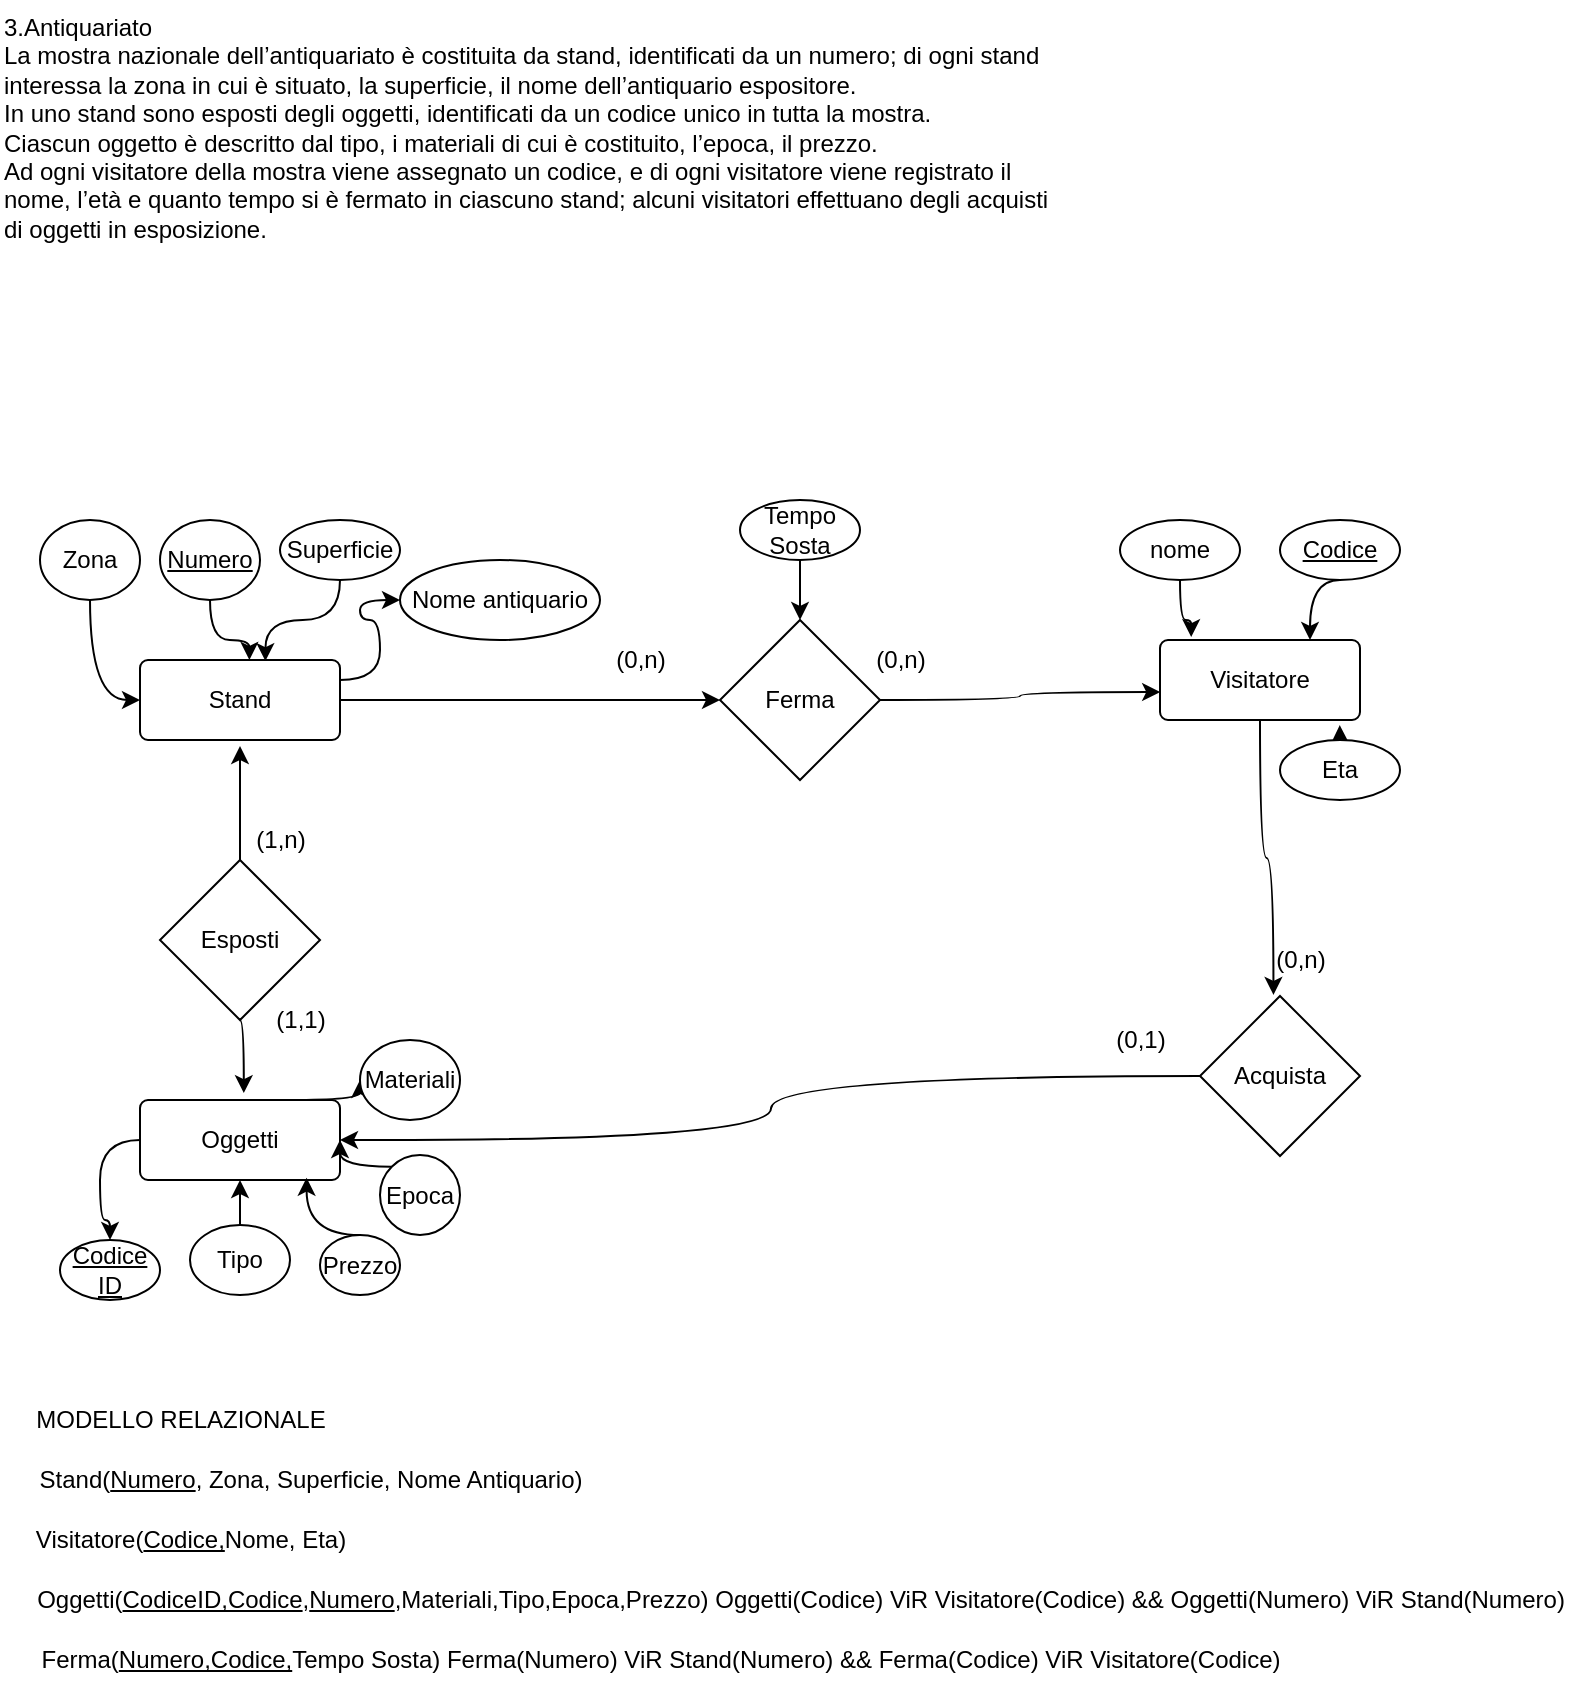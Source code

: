 <mxfile version="15.7.3" type="device"><diagram id="TS59eLHy77ISmwZwpqDM" name="Pagina-1"><mxGraphModel dx="813" dy="498" grid="1" gridSize="10" guides="1" tooltips="1" connect="1" arrows="1" fold="1" page="1" pageScale="1" pageWidth="3300" pageHeight="4681" math="0" shadow="0"><root><mxCell id="0"/><mxCell id="1" parent="0"/><mxCell id="AulLh-baGcCvZTCbpySJ-12" value="3.Antiquariato&#10;La mostra nazionale dell’antiquariato è costituita da stand, identificati da un numero; di ogni stand&#10;interessa la zona in cui è situato, la superficie, il nome dell’antiquario espositore.&#10;In uno stand sono esposti degli oggetti, identificati da un codice unico in tutta la mostra.&#10;Ciascun oggetto è descritto dal tipo, i materiali di cui è costituito, l’epoca, il prezzo.&#10;Ad ogni visitatore della mostra viene assegnato un codice, e di ogni visitatore viene registrato il&#10;nome, l’età e quanto tempo si è fermato in ciascuno stand; alcuni visitatori effettuano degli acquisti&#10;di oggetti in esposizione." style="text;whiteSpace=wrap;html=1;fontSize=12;" vertex="1" parent="1"><mxGeometry width="550" height="140" as="geometry"/></mxCell><mxCell id="AulLh-baGcCvZTCbpySJ-25" style="edgeStyle=orthogonalEdgeStyle;curved=1;rounded=0;orthogonalLoop=1;jettySize=auto;html=1;exitX=1;exitY=0.25;exitDx=0;exitDy=0;entryX=0;entryY=0.5;entryDx=0;entryDy=0;fontSize=12;" edge="1" parent="1" source="AulLh-baGcCvZTCbpySJ-13" target="AulLh-baGcCvZTCbpySJ-24"><mxGeometry relative="1" as="geometry"/></mxCell><mxCell id="AulLh-baGcCvZTCbpySJ-51" style="edgeStyle=orthogonalEdgeStyle;curved=1;rounded=0;orthogonalLoop=1;jettySize=auto;html=1;exitX=1;exitY=0.5;exitDx=0;exitDy=0;entryX=0;entryY=0.5;entryDx=0;entryDy=0;fontSize=12;" edge="1" parent="1" source="AulLh-baGcCvZTCbpySJ-13" target="AulLh-baGcCvZTCbpySJ-50"><mxGeometry relative="1" as="geometry"/></mxCell><mxCell id="AulLh-baGcCvZTCbpySJ-13" value="Stand" style="rounded=1;arcSize=10;whiteSpace=wrap;html=1;align=center;fontSize=12;" vertex="1" parent="1"><mxGeometry x="70" y="330" width="100" height="40" as="geometry"/></mxCell><mxCell id="AulLh-baGcCvZTCbpySJ-21" style="rounded=0;orthogonalLoop=1;jettySize=auto;html=1;exitX=0.5;exitY=1;exitDx=0;exitDy=0;entryX=0;entryY=0.5;entryDx=0;entryDy=0;fontSize=12;edgeStyle=orthogonalEdgeStyle;curved=1;" edge="1" parent="1" source="AulLh-baGcCvZTCbpySJ-14" target="AulLh-baGcCvZTCbpySJ-13"><mxGeometry relative="1" as="geometry"/></mxCell><mxCell id="AulLh-baGcCvZTCbpySJ-14" value="Zona" style="ellipse;whiteSpace=wrap;html=1;align=center;fontSize=12;" vertex="1" parent="1"><mxGeometry x="20" y="260" width="50" height="40" as="geometry"/></mxCell><mxCell id="AulLh-baGcCvZTCbpySJ-20" style="rounded=0;orthogonalLoop=1;jettySize=auto;html=1;entryX=0.547;entryY=0;entryDx=0;entryDy=0;entryPerimeter=0;fontSize=12;edgeStyle=orthogonalEdgeStyle;curved=1;" edge="1" parent="1" source="AulLh-baGcCvZTCbpySJ-19" target="AulLh-baGcCvZTCbpySJ-13"><mxGeometry relative="1" as="geometry"/></mxCell><mxCell id="AulLh-baGcCvZTCbpySJ-19" value="Numero" style="ellipse;whiteSpace=wrap;html=1;align=center;fontStyle=4;fontSize=12;" vertex="1" parent="1"><mxGeometry x="80" y="260" width="50" height="40" as="geometry"/></mxCell><mxCell id="AulLh-baGcCvZTCbpySJ-23" style="edgeStyle=orthogonalEdgeStyle;curved=1;rounded=0;orthogonalLoop=1;jettySize=auto;html=1;exitX=0.5;exitY=1;exitDx=0;exitDy=0;entryX=0.627;entryY=0.014;entryDx=0;entryDy=0;entryPerimeter=0;fontSize=12;" edge="1" parent="1" source="AulLh-baGcCvZTCbpySJ-22" target="AulLh-baGcCvZTCbpySJ-13"><mxGeometry relative="1" as="geometry"/></mxCell><mxCell id="AulLh-baGcCvZTCbpySJ-22" value="Superficie" style="ellipse;whiteSpace=wrap;html=1;align=center;fontSize=12;" vertex="1" parent="1"><mxGeometry x="140" y="260" width="60" height="30" as="geometry"/></mxCell><mxCell id="AulLh-baGcCvZTCbpySJ-24" value="Nome antiquario" style="ellipse;whiteSpace=wrap;html=1;align=center;fontSize=12;" vertex="1" parent="1"><mxGeometry x="200" y="280" width="100" height="40" as="geometry"/></mxCell><mxCell id="AulLh-baGcCvZTCbpySJ-32" style="edgeStyle=orthogonalEdgeStyle;curved=1;rounded=0;orthogonalLoop=1;jettySize=auto;html=1;exitX=0.5;exitY=1;exitDx=0;exitDy=0;entryX=0.519;entryY=-0.086;entryDx=0;entryDy=0;entryPerimeter=0;fontSize=12;" edge="1" parent="1" source="AulLh-baGcCvZTCbpySJ-26" target="AulLh-baGcCvZTCbpySJ-29"><mxGeometry relative="1" as="geometry"/></mxCell><mxCell id="AulLh-baGcCvZTCbpySJ-33" style="edgeStyle=orthogonalEdgeStyle;curved=1;rounded=0;orthogonalLoop=1;jettySize=auto;html=1;exitX=0.5;exitY=0;exitDx=0;exitDy=0;fontSize=12;" edge="1" parent="1" source="AulLh-baGcCvZTCbpySJ-26"><mxGeometry relative="1" as="geometry"><mxPoint x="120" y="373" as="targetPoint"/><Array as="points"><mxPoint x="120" y="373"/></Array></mxGeometry></mxCell><mxCell id="AulLh-baGcCvZTCbpySJ-26" value="Esposti" style="rhombus;whiteSpace=wrap;html=1;fontSize=12;" vertex="1" parent="1"><mxGeometry x="80" y="430" width="80" height="80" as="geometry"/></mxCell><mxCell id="AulLh-baGcCvZTCbpySJ-31" style="edgeStyle=orthogonalEdgeStyle;curved=1;rounded=0;orthogonalLoop=1;jettySize=auto;html=1;exitX=0;exitY=0.5;exitDx=0;exitDy=0;entryX=0.5;entryY=0;entryDx=0;entryDy=0;fontSize=12;" edge="1" parent="1" source="AulLh-baGcCvZTCbpySJ-29" target="AulLh-baGcCvZTCbpySJ-30"><mxGeometry relative="1" as="geometry"/></mxCell><mxCell id="AulLh-baGcCvZTCbpySJ-38" style="edgeStyle=orthogonalEdgeStyle;curved=1;rounded=0;orthogonalLoop=1;jettySize=auto;html=1;exitX=0.75;exitY=0;exitDx=0;exitDy=0;entryX=0;entryY=0.5;entryDx=0;entryDy=0;fontSize=12;" edge="1" parent="1" source="AulLh-baGcCvZTCbpySJ-29" target="AulLh-baGcCvZTCbpySJ-35"><mxGeometry relative="1" as="geometry"/></mxCell><mxCell id="AulLh-baGcCvZTCbpySJ-29" value="Oggetti" style="rounded=1;arcSize=10;whiteSpace=wrap;html=1;align=center;fontSize=12;" vertex="1" parent="1"><mxGeometry x="70" y="550" width="100" height="40" as="geometry"/></mxCell><mxCell id="AulLh-baGcCvZTCbpySJ-30" value="Codice ID" style="ellipse;whiteSpace=wrap;html=1;align=center;fontStyle=4;fontSize=12;" vertex="1" parent="1"><mxGeometry x="30" y="620" width="50" height="30" as="geometry"/></mxCell><mxCell id="AulLh-baGcCvZTCbpySJ-41" value="" style="edgeStyle=orthogonalEdgeStyle;curved=1;rounded=0;orthogonalLoop=1;jettySize=auto;html=1;fontSize=12;" edge="1" parent="1" source="AulLh-baGcCvZTCbpySJ-34" target="AulLh-baGcCvZTCbpySJ-29"><mxGeometry relative="1" as="geometry"/></mxCell><mxCell id="AulLh-baGcCvZTCbpySJ-34" value="Tipo" style="ellipse;whiteSpace=wrap;html=1;align=center;fontSize=12;" vertex="1" parent="1"><mxGeometry x="95" y="612.5" width="50" height="35" as="geometry"/></mxCell><mxCell id="AulLh-baGcCvZTCbpySJ-35" value="Materiali" style="ellipse;whiteSpace=wrap;html=1;align=center;fontSize=12;" vertex="1" parent="1"><mxGeometry x="180" y="520" width="50" height="40" as="geometry"/></mxCell><mxCell id="AulLh-baGcCvZTCbpySJ-39" style="edgeStyle=orthogonalEdgeStyle;curved=1;rounded=0;orthogonalLoop=1;jettySize=auto;html=1;exitX=0;exitY=0;exitDx=0;exitDy=0;entryX=1;entryY=0.5;entryDx=0;entryDy=0;fontSize=12;" edge="1" parent="1" source="AulLh-baGcCvZTCbpySJ-36" target="AulLh-baGcCvZTCbpySJ-29"><mxGeometry relative="1" as="geometry"/></mxCell><mxCell id="AulLh-baGcCvZTCbpySJ-36" value="Epoca" style="ellipse;whiteSpace=wrap;html=1;align=center;fontSize=12;" vertex="1" parent="1"><mxGeometry x="190" y="577.5" width="40" height="40" as="geometry"/></mxCell><mxCell id="AulLh-baGcCvZTCbpySJ-40" style="edgeStyle=orthogonalEdgeStyle;curved=1;rounded=0;orthogonalLoop=1;jettySize=auto;html=1;exitX=0.5;exitY=0;exitDx=0;exitDy=0;entryX=0.833;entryY=0.971;entryDx=0;entryDy=0;entryPerimeter=0;fontSize=12;" edge="1" parent="1" source="AulLh-baGcCvZTCbpySJ-37" target="AulLh-baGcCvZTCbpySJ-29"><mxGeometry relative="1" as="geometry"/></mxCell><mxCell id="AulLh-baGcCvZTCbpySJ-37" value="Prezzo" style="ellipse;whiteSpace=wrap;html=1;align=center;fontSize=12;" vertex="1" parent="1"><mxGeometry x="160" y="617.5" width="40" height="30" as="geometry"/></mxCell><mxCell id="AulLh-baGcCvZTCbpySJ-56" style="edgeStyle=orthogonalEdgeStyle;curved=1;rounded=0;orthogonalLoop=1;jettySize=auto;html=1;exitX=0.5;exitY=1;exitDx=0;exitDy=0;entryX=0.459;entryY=-0.007;entryDx=0;entryDy=0;entryPerimeter=0;fontSize=12;" edge="1" parent="1" source="AulLh-baGcCvZTCbpySJ-42" target="AulLh-baGcCvZTCbpySJ-55"><mxGeometry relative="1" as="geometry"/></mxCell><mxCell id="AulLh-baGcCvZTCbpySJ-42" value="Visitatore" style="rounded=1;arcSize=10;whiteSpace=wrap;html=1;align=center;fontSize=12;" vertex="1" parent="1"><mxGeometry x="580" y="320" width="100" height="40" as="geometry"/></mxCell><mxCell id="AulLh-baGcCvZTCbpySJ-45" style="edgeStyle=orthogonalEdgeStyle;curved=1;rounded=0;orthogonalLoop=1;jettySize=auto;html=1;exitX=0.5;exitY=1;exitDx=0;exitDy=0;entryX=0.75;entryY=0;entryDx=0;entryDy=0;fontSize=12;" edge="1" parent="1" source="AulLh-baGcCvZTCbpySJ-44" target="AulLh-baGcCvZTCbpySJ-42"><mxGeometry relative="1" as="geometry"/></mxCell><mxCell id="AulLh-baGcCvZTCbpySJ-44" value="Codice" style="ellipse;whiteSpace=wrap;html=1;align=center;fontStyle=4;fontSize=12;" vertex="1" parent="1"><mxGeometry x="640" y="260" width="60" height="30" as="geometry"/></mxCell><mxCell id="AulLh-baGcCvZTCbpySJ-48" style="edgeStyle=orthogonalEdgeStyle;curved=1;rounded=0;orthogonalLoop=1;jettySize=auto;html=1;entryX=0.156;entryY=-0.036;entryDx=0;entryDy=0;entryPerimeter=0;fontSize=12;" edge="1" parent="1" source="AulLh-baGcCvZTCbpySJ-46" target="AulLh-baGcCvZTCbpySJ-42"><mxGeometry relative="1" as="geometry"/></mxCell><mxCell id="AulLh-baGcCvZTCbpySJ-46" value="nome" style="ellipse;whiteSpace=wrap;html=1;align=center;fontSize=12;" vertex="1" parent="1"><mxGeometry x="560" y="260" width="60" height="30" as="geometry"/></mxCell><mxCell id="AulLh-baGcCvZTCbpySJ-49" style="edgeStyle=orthogonalEdgeStyle;curved=1;rounded=0;orthogonalLoop=1;jettySize=auto;html=1;exitX=0.5;exitY=0;exitDx=0;exitDy=0;entryX=0.899;entryY=1.064;entryDx=0;entryDy=0;entryPerimeter=0;fontSize=12;" edge="1" parent="1" source="AulLh-baGcCvZTCbpySJ-47" target="AulLh-baGcCvZTCbpySJ-42"><mxGeometry relative="1" as="geometry"/></mxCell><mxCell id="AulLh-baGcCvZTCbpySJ-47" value="Eta" style="ellipse;whiteSpace=wrap;html=1;align=center;fontSize=12;" vertex="1" parent="1"><mxGeometry x="640" y="370" width="60" height="30" as="geometry"/></mxCell><mxCell id="AulLh-baGcCvZTCbpySJ-52" style="edgeStyle=orthogonalEdgeStyle;curved=1;rounded=0;orthogonalLoop=1;jettySize=auto;html=1;exitX=1;exitY=0.5;exitDx=0;exitDy=0;entryX=0.001;entryY=0.65;entryDx=0;entryDy=0;entryPerimeter=0;fontSize=12;" edge="1" parent="1" source="AulLh-baGcCvZTCbpySJ-50" target="AulLh-baGcCvZTCbpySJ-42"><mxGeometry relative="1" as="geometry"/></mxCell><mxCell id="AulLh-baGcCvZTCbpySJ-50" value="Ferma" style="rhombus;whiteSpace=wrap;html=1;fontSize=12;" vertex="1" parent="1"><mxGeometry x="360" y="310" width="80" height="80" as="geometry"/></mxCell><mxCell id="AulLh-baGcCvZTCbpySJ-54" value="" style="edgeStyle=orthogonalEdgeStyle;curved=1;rounded=0;orthogonalLoop=1;jettySize=auto;html=1;fontSize=12;" edge="1" parent="1" source="AulLh-baGcCvZTCbpySJ-53" target="AulLh-baGcCvZTCbpySJ-50"><mxGeometry relative="1" as="geometry"/></mxCell><mxCell id="AulLh-baGcCvZTCbpySJ-53" value="Tempo &lt;br&gt;Sosta" style="ellipse;whiteSpace=wrap;html=1;align=center;fontSize=12;" vertex="1" parent="1"><mxGeometry x="370" y="250" width="60" height="30" as="geometry"/></mxCell><mxCell id="AulLh-baGcCvZTCbpySJ-57" style="edgeStyle=orthogonalEdgeStyle;curved=1;rounded=0;orthogonalLoop=1;jettySize=auto;html=1;exitX=0;exitY=0.5;exitDx=0;exitDy=0;fontSize=12;" edge="1" parent="1" source="AulLh-baGcCvZTCbpySJ-55"><mxGeometry relative="1" as="geometry"><mxPoint x="170" y="570" as="targetPoint"/></mxGeometry></mxCell><mxCell id="AulLh-baGcCvZTCbpySJ-55" value="Acquista" style="rhombus;whiteSpace=wrap;html=1;fontSize=12;" vertex="1" parent="1"><mxGeometry x="600" y="498" width="80" height="80" as="geometry"/></mxCell><mxCell id="AulLh-baGcCvZTCbpySJ-58" value="(0,n)" style="text;html=1;align=center;verticalAlign=middle;resizable=0;points=[];autosize=1;strokeColor=none;fillColor=none;fontSize=12;" vertex="1" parent="1"><mxGeometry x="300" y="320" width="40" height="20" as="geometry"/></mxCell><mxCell id="AulLh-baGcCvZTCbpySJ-59" value="(0,n)" style="text;html=1;align=center;verticalAlign=middle;resizable=0;points=[];autosize=1;strokeColor=none;fillColor=none;fontSize=12;" vertex="1" parent="1"><mxGeometry x="430" y="320" width="40" height="20" as="geometry"/></mxCell><mxCell id="AulLh-baGcCvZTCbpySJ-60" value="(1,n)" style="text;html=1;align=center;verticalAlign=middle;resizable=0;points=[];autosize=1;strokeColor=none;fillColor=none;fontSize=12;" vertex="1" parent="1"><mxGeometry x="120" y="410" width="40" height="20" as="geometry"/></mxCell><mxCell id="AulLh-baGcCvZTCbpySJ-61" value="(1,1)" style="text;html=1;align=center;verticalAlign=middle;resizable=0;points=[];autosize=1;strokeColor=none;fillColor=none;fontSize=12;" vertex="1" parent="1"><mxGeometry x="130" y="500" width="40" height="20" as="geometry"/></mxCell><mxCell id="AulLh-baGcCvZTCbpySJ-62" value="(0,n)" style="text;html=1;align=center;verticalAlign=middle;resizable=0;points=[];autosize=1;strokeColor=none;fillColor=none;fontSize=12;" vertex="1" parent="1"><mxGeometry x="630" y="470" width="40" height="20" as="geometry"/></mxCell><mxCell id="AulLh-baGcCvZTCbpySJ-63" value="(0,1)" style="text;html=1;align=center;verticalAlign=middle;resizable=0;points=[];autosize=1;strokeColor=none;fillColor=none;fontSize=12;" vertex="1" parent="1"><mxGeometry x="550" y="510" width="40" height="20" as="geometry"/></mxCell><mxCell id="AulLh-baGcCvZTCbpySJ-64" value="MODELLO RELAZIONALE" style="text;html=1;align=center;verticalAlign=middle;resizable=0;points=[];autosize=1;strokeColor=none;fillColor=none;fontSize=12;" vertex="1" parent="1"><mxGeometry x="10" y="700" width="160" height="20" as="geometry"/></mxCell><mxCell id="AulLh-baGcCvZTCbpySJ-75" value="Stand(&lt;u&gt;Numero&lt;/u&gt;, Zona, Superficie, Nome Antiquario)" style="text;html=1;align=center;verticalAlign=middle;resizable=0;points=[];autosize=1;strokeColor=none;fillColor=none;fontSize=12;" vertex="1" parent="1"><mxGeometry x="10" y="730" width="290" height="20" as="geometry"/></mxCell><mxCell id="AulLh-baGcCvZTCbpySJ-76" value="Visitatore(&lt;u&gt;Codice,&lt;/u&gt;Nome, Eta)" style="text;html=1;align=center;verticalAlign=middle;resizable=0;points=[];autosize=1;strokeColor=none;fillColor=none;fontSize=12;" vertex="1" parent="1"><mxGeometry x="10" y="760" width="170" height="20" as="geometry"/></mxCell><mxCell id="AulLh-baGcCvZTCbpySJ-77" value="Oggetti(&lt;u&gt;CodiceID,Codice&lt;/u&gt;,&lt;u&gt;Numero&lt;/u&gt;,Materiali,Tipo,Epoca,Prezzo) Oggetti(Codice) ViR Visitatore(Codice) &amp;amp;&amp;amp; Oggetti(Numero) ViR Stand(Numero)" style="text;html=1;align=center;verticalAlign=middle;resizable=0;points=[];autosize=1;strokeColor=none;fillColor=none;fontSize=12;" vertex="1" parent="1"><mxGeometry x="10" y="790" width="780" height="20" as="geometry"/></mxCell><mxCell id="AulLh-baGcCvZTCbpySJ-78" value="Ferma(&lt;u&gt;Numero,Codice,&lt;/u&gt;Tempo Sosta) Ferma(Numero) ViR Stand(Numero) &amp;amp;&amp;amp; Ferma(Codice) ViR Visitatore(Codice)" style="text;html=1;align=center;verticalAlign=middle;resizable=0;points=[];autosize=1;strokeColor=none;fillColor=none;fontSize=12;" vertex="1" parent="1"><mxGeometry x="10" y="820" width="640" height="20" as="geometry"/></mxCell></root></mxGraphModel></diagram></mxfile>